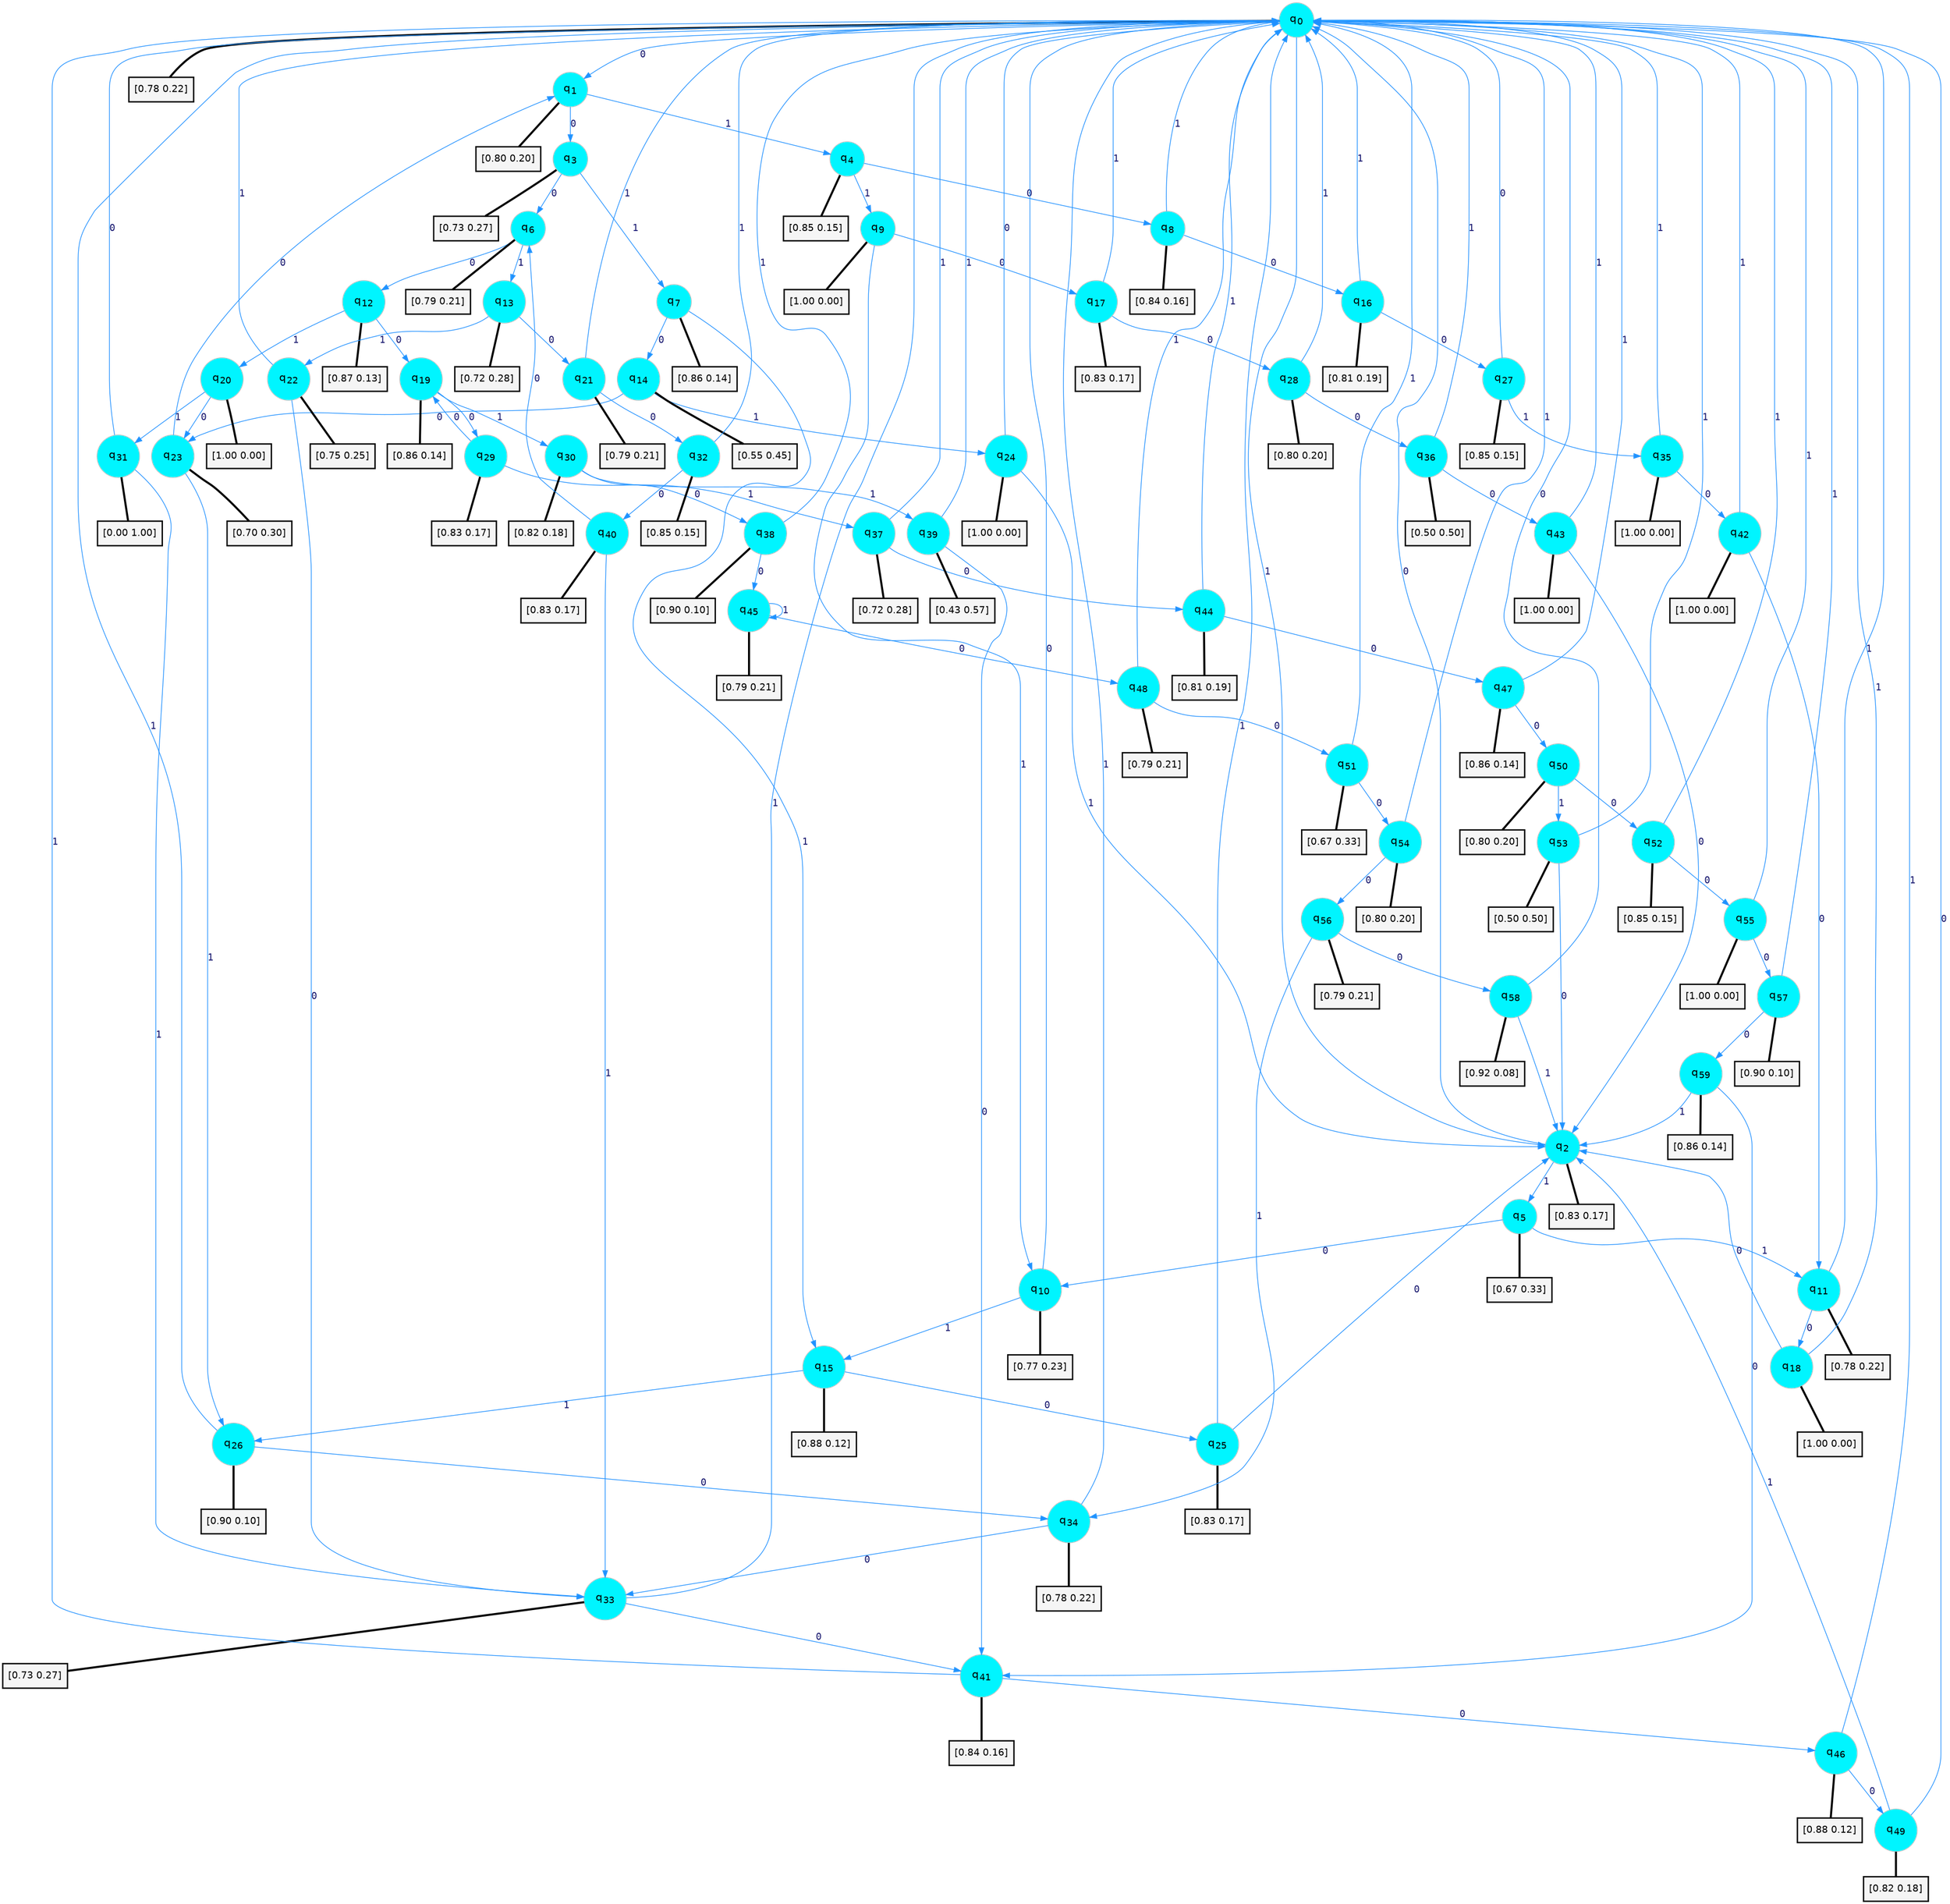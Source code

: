 digraph G {
graph [
bgcolor=transparent, dpi=300, rankdir=TD, size="40,25"];
node [
color=gray, fillcolor=turquoise1, fontcolor=black, fontname=Helvetica, fontsize=16, fontweight=bold, shape=circle, style=filled];
edge [
arrowsize=1, color=dodgerblue1, fontcolor=midnightblue, fontname=courier, fontweight=bold, penwidth=1, style=solid, weight=20];
0[label=<q<SUB>0</SUB>>];
1[label=<q<SUB>1</SUB>>];
2[label=<q<SUB>2</SUB>>];
3[label=<q<SUB>3</SUB>>];
4[label=<q<SUB>4</SUB>>];
5[label=<q<SUB>5</SUB>>];
6[label=<q<SUB>6</SUB>>];
7[label=<q<SUB>7</SUB>>];
8[label=<q<SUB>8</SUB>>];
9[label=<q<SUB>9</SUB>>];
10[label=<q<SUB>10</SUB>>];
11[label=<q<SUB>11</SUB>>];
12[label=<q<SUB>12</SUB>>];
13[label=<q<SUB>13</SUB>>];
14[label=<q<SUB>14</SUB>>];
15[label=<q<SUB>15</SUB>>];
16[label=<q<SUB>16</SUB>>];
17[label=<q<SUB>17</SUB>>];
18[label=<q<SUB>18</SUB>>];
19[label=<q<SUB>19</SUB>>];
20[label=<q<SUB>20</SUB>>];
21[label=<q<SUB>21</SUB>>];
22[label=<q<SUB>22</SUB>>];
23[label=<q<SUB>23</SUB>>];
24[label=<q<SUB>24</SUB>>];
25[label=<q<SUB>25</SUB>>];
26[label=<q<SUB>26</SUB>>];
27[label=<q<SUB>27</SUB>>];
28[label=<q<SUB>28</SUB>>];
29[label=<q<SUB>29</SUB>>];
30[label=<q<SUB>30</SUB>>];
31[label=<q<SUB>31</SUB>>];
32[label=<q<SUB>32</SUB>>];
33[label=<q<SUB>33</SUB>>];
34[label=<q<SUB>34</SUB>>];
35[label=<q<SUB>35</SUB>>];
36[label=<q<SUB>36</SUB>>];
37[label=<q<SUB>37</SUB>>];
38[label=<q<SUB>38</SUB>>];
39[label=<q<SUB>39</SUB>>];
40[label=<q<SUB>40</SUB>>];
41[label=<q<SUB>41</SUB>>];
42[label=<q<SUB>42</SUB>>];
43[label=<q<SUB>43</SUB>>];
44[label=<q<SUB>44</SUB>>];
45[label=<q<SUB>45</SUB>>];
46[label=<q<SUB>46</SUB>>];
47[label=<q<SUB>47</SUB>>];
48[label=<q<SUB>48</SUB>>];
49[label=<q<SUB>49</SUB>>];
50[label=<q<SUB>50</SUB>>];
51[label=<q<SUB>51</SUB>>];
52[label=<q<SUB>52</SUB>>];
53[label=<q<SUB>53</SUB>>];
54[label=<q<SUB>54</SUB>>];
55[label=<q<SUB>55</SUB>>];
56[label=<q<SUB>56</SUB>>];
57[label=<q<SUB>57</SUB>>];
58[label=<q<SUB>58</SUB>>];
59[label=<q<SUB>59</SUB>>];
60[label="[0.78 0.22]", shape=box,fontcolor=black, fontname=Helvetica, fontsize=14, penwidth=2, fillcolor=whitesmoke,color=black];
61[label="[0.80 0.20]", shape=box,fontcolor=black, fontname=Helvetica, fontsize=14, penwidth=2, fillcolor=whitesmoke,color=black];
62[label="[0.83 0.17]", shape=box,fontcolor=black, fontname=Helvetica, fontsize=14, penwidth=2, fillcolor=whitesmoke,color=black];
63[label="[0.73 0.27]", shape=box,fontcolor=black, fontname=Helvetica, fontsize=14, penwidth=2, fillcolor=whitesmoke,color=black];
64[label="[0.85 0.15]", shape=box,fontcolor=black, fontname=Helvetica, fontsize=14, penwidth=2, fillcolor=whitesmoke,color=black];
65[label="[0.67 0.33]", shape=box,fontcolor=black, fontname=Helvetica, fontsize=14, penwidth=2, fillcolor=whitesmoke,color=black];
66[label="[0.79 0.21]", shape=box,fontcolor=black, fontname=Helvetica, fontsize=14, penwidth=2, fillcolor=whitesmoke,color=black];
67[label="[0.86 0.14]", shape=box,fontcolor=black, fontname=Helvetica, fontsize=14, penwidth=2, fillcolor=whitesmoke,color=black];
68[label="[0.84 0.16]", shape=box,fontcolor=black, fontname=Helvetica, fontsize=14, penwidth=2, fillcolor=whitesmoke,color=black];
69[label="[1.00 0.00]", shape=box,fontcolor=black, fontname=Helvetica, fontsize=14, penwidth=2, fillcolor=whitesmoke,color=black];
70[label="[0.77 0.23]", shape=box,fontcolor=black, fontname=Helvetica, fontsize=14, penwidth=2, fillcolor=whitesmoke,color=black];
71[label="[0.78 0.22]", shape=box,fontcolor=black, fontname=Helvetica, fontsize=14, penwidth=2, fillcolor=whitesmoke,color=black];
72[label="[0.87 0.13]", shape=box,fontcolor=black, fontname=Helvetica, fontsize=14, penwidth=2, fillcolor=whitesmoke,color=black];
73[label="[0.72 0.28]", shape=box,fontcolor=black, fontname=Helvetica, fontsize=14, penwidth=2, fillcolor=whitesmoke,color=black];
74[label="[0.55 0.45]", shape=box,fontcolor=black, fontname=Helvetica, fontsize=14, penwidth=2, fillcolor=whitesmoke,color=black];
75[label="[0.88 0.12]", shape=box,fontcolor=black, fontname=Helvetica, fontsize=14, penwidth=2, fillcolor=whitesmoke,color=black];
76[label="[0.81 0.19]", shape=box,fontcolor=black, fontname=Helvetica, fontsize=14, penwidth=2, fillcolor=whitesmoke,color=black];
77[label="[0.83 0.17]", shape=box,fontcolor=black, fontname=Helvetica, fontsize=14, penwidth=2, fillcolor=whitesmoke,color=black];
78[label="[1.00 0.00]", shape=box,fontcolor=black, fontname=Helvetica, fontsize=14, penwidth=2, fillcolor=whitesmoke,color=black];
79[label="[0.86 0.14]", shape=box,fontcolor=black, fontname=Helvetica, fontsize=14, penwidth=2, fillcolor=whitesmoke,color=black];
80[label="[1.00 0.00]", shape=box,fontcolor=black, fontname=Helvetica, fontsize=14, penwidth=2, fillcolor=whitesmoke,color=black];
81[label="[0.79 0.21]", shape=box,fontcolor=black, fontname=Helvetica, fontsize=14, penwidth=2, fillcolor=whitesmoke,color=black];
82[label="[0.75 0.25]", shape=box,fontcolor=black, fontname=Helvetica, fontsize=14, penwidth=2, fillcolor=whitesmoke,color=black];
83[label="[0.70 0.30]", shape=box,fontcolor=black, fontname=Helvetica, fontsize=14, penwidth=2, fillcolor=whitesmoke,color=black];
84[label="[1.00 0.00]", shape=box,fontcolor=black, fontname=Helvetica, fontsize=14, penwidth=2, fillcolor=whitesmoke,color=black];
85[label="[0.83 0.17]", shape=box,fontcolor=black, fontname=Helvetica, fontsize=14, penwidth=2, fillcolor=whitesmoke,color=black];
86[label="[0.90 0.10]", shape=box,fontcolor=black, fontname=Helvetica, fontsize=14, penwidth=2, fillcolor=whitesmoke,color=black];
87[label="[0.85 0.15]", shape=box,fontcolor=black, fontname=Helvetica, fontsize=14, penwidth=2, fillcolor=whitesmoke,color=black];
88[label="[0.80 0.20]", shape=box,fontcolor=black, fontname=Helvetica, fontsize=14, penwidth=2, fillcolor=whitesmoke,color=black];
89[label="[0.83 0.17]", shape=box,fontcolor=black, fontname=Helvetica, fontsize=14, penwidth=2, fillcolor=whitesmoke,color=black];
90[label="[0.82 0.18]", shape=box,fontcolor=black, fontname=Helvetica, fontsize=14, penwidth=2, fillcolor=whitesmoke,color=black];
91[label="[0.00 1.00]", shape=box,fontcolor=black, fontname=Helvetica, fontsize=14, penwidth=2, fillcolor=whitesmoke,color=black];
92[label="[0.85 0.15]", shape=box,fontcolor=black, fontname=Helvetica, fontsize=14, penwidth=2, fillcolor=whitesmoke,color=black];
93[label="[0.73 0.27]", shape=box,fontcolor=black, fontname=Helvetica, fontsize=14, penwidth=2, fillcolor=whitesmoke,color=black];
94[label="[0.78 0.22]", shape=box,fontcolor=black, fontname=Helvetica, fontsize=14, penwidth=2, fillcolor=whitesmoke,color=black];
95[label="[1.00 0.00]", shape=box,fontcolor=black, fontname=Helvetica, fontsize=14, penwidth=2, fillcolor=whitesmoke,color=black];
96[label="[0.50 0.50]", shape=box,fontcolor=black, fontname=Helvetica, fontsize=14, penwidth=2, fillcolor=whitesmoke,color=black];
97[label="[0.72 0.28]", shape=box,fontcolor=black, fontname=Helvetica, fontsize=14, penwidth=2, fillcolor=whitesmoke,color=black];
98[label="[0.90 0.10]", shape=box,fontcolor=black, fontname=Helvetica, fontsize=14, penwidth=2, fillcolor=whitesmoke,color=black];
99[label="[0.43 0.57]", shape=box,fontcolor=black, fontname=Helvetica, fontsize=14, penwidth=2, fillcolor=whitesmoke,color=black];
100[label="[0.83 0.17]", shape=box,fontcolor=black, fontname=Helvetica, fontsize=14, penwidth=2, fillcolor=whitesmoke,color=black];
101[label="[0.84 0.16]", shape=box,fontcolor=black, fontname=Helvetica, fontsize=14, penwidth=2, fillcolor=whitesmoke,color=black];
102[label="[1.00 0.00]", shape=box,fontcolor=black, fontname=Helvetica, fontsize=14, penwidth=2, fillcolor=whitesmoke,color=black];
103[label="[1.00 0.00]", shape=box,fontcolor=black, fontname=Helvetica, fontsize=14, penwidth=2, fillcolor=whitesmoke,color=black];
104[label="[0.81 0.19]", shape=box,fontcolor=black, fontname=Helvetica, fontsize=14, penwidth=2, fillcolor=whitesmoke,color=black];
105[label="[0.79 0.21]", shape=box,fontcolor=black, fontname=Helvetica, fontsize=14, penwidth=2, fillcolor=whitesmoke,color=black];
106[label="[0.88 0.12]", shape=box,fontcolor=black, fontname=Helvetica, fontsize=14, penwidth=2, fillcolor=whitesmoke,color=black];
107[label="[0.86 0.14]", shape=box,fontcolor=black, fontname=Helvetica, fontsize=14, penwidth=2, fillcolor=whitesmoke,color=black];
108[label="[0.79 0.21]", shape=box,fontcolor=black, fontname=Helvetica, fontsize=14, penwidth=2, fillcolor=whitesmoke,color=black];
109[label="[0.82 0.18]", shape=box,fontcolor=black, fontname=Helvetica, fontsize=14, penwidth=2, fillcolor=whitesmoke,color=black];
110[label="[0.80 0.20]", shape=box,fontcolor=black, fontname=Helvetica, fontsize=14, penwidth=2, fillcolor=whitesmoke,color=black];
111[label="[0.67 0.33]", shape=box,fontcolor=black, fontname=Helvetica, fontsize=14, penwidth=2, fillcolor=whitesmoke,color=black];
112[label="[0.85 0.15]", shape=box,fontcolor=black, fontname=Helvetica, fontsize=14, penwidth=2, fillcolor=whitesmoke,color=black];
113[label="[0.50 0.50]", shape=box,fontcolor=black, fontname=Helvetica, fontsize=14, penwidth=2, fillcolor=whitesmoke,color=black];
114[label="[0.80 0.20]", shape=box,fontcolor=black, fontname=Helvetica, fontsize=14, penwidth=2, fillcolor=whitesmoke,color=black];
115[label="[1.00 0.00]", shape=box,fontcolor=black, fontname=Helvetica, fontsize=14, penwidth=2, fillcolor=whitesmoke,color=black];
116[label="[0.79 0.21]", shape=box,fontcolor=black, fontname=Helvetica, fontsize=14, penwidth=2, fillcolor=whitesmoke,color=black];
117[label="[0.90 0.10]", shape=box,fontcolor=black, fontname=Helvetica, fontsize=14, penwidth=2, fillcolor=whitesmoke,color=black];
118[label="[0.92 0.08]", shape=box,fontcolor=black, fontname=Helvetica, fontsize=14, penwidth=2, fillcolor=whitesmoke,color=black];
119[label="[0.86 0.14]", shape=box,fontcolor=black, fontname=Helvetica, fontsize=14, penwidth=2, fillcolor=whitesmoke,color=black];
0->1 [label=0];
0->2 [label=1];
0->60 [arrowhead=none, penwidth=3,color=black];
1->3 [label=0];
1->4 [label=1];
1->61 [arrowhead=none, penwidth=3,color=black];
2->0 [label=0];
2->5 [label=1];
2->62 [arrowhead=none, penwidth=3,color=black];
3->6 [label=0];
3->7 [label=1];
3->63 [arrowhead=none, penwidth=3,color=black];
4->8 [label=0];
4->9 [label=1];
4->64 [arrowhead=none, penwidth=3,color=black];
5->10 [label=0];
5->11 [label=1];
5->65 [arrowhead=none, penwidth=3,color=black];
6->12 [label=0];
6->13 [label=1];
6->66 [arrowhead=none, penwidth=3,color=black];
7->14 [label=0];
7->15 [label=1];
7->67 [arrowhead=none, penwidth=3,color=black];
8->16 [label=0];
8->0 [label=1];
8->68 [arrowhead=none, penwidth=3,color=black];
9->17 [label=0];
9->10 [label=1];
9->69 [arrowhead=none, penwidth=3,color=black];
10->0 [label=0];
10->15 [label=1];
10->70 [arrowhead=none, penwidth=3,color=black];
11->18 [label=0];
11->0 [label=1];
11->71 [arrowhead=none, penwidth=3,color=black];
12->19 [label=0];
12->20 [label=1];
12->72 [arrowhead=none, penwidth=3,color=black];
13->21 [label=0];
13->22 [label=1];
13->73 [arrowhead=none, penwidth=3,color=black];
14->23 [label=0];
14->24 [label=1];
14->74 [arrowhead=none, penwidth=3,color=black];
15->25 [label=0];
15->26 [label=1];
15->75 [arrowhead=none, penwidth=3,color=black];
16->27 [label=0];
16->0 [label=1];
16->76 [arrowhead=none, penwidth=3,color=black];
17->28 [label=0];
17->0 [label=1];
17->77 [arrowhead=none, penwidth=3,color=black];
18->2 [label=0];
18->0 [label=1];
18->78 [arrowhead=none, penwidth=3,color=black];
19->29 [label=0];
19->30 [label=1];
19->79 [arrowhead=none, penwidth=3,color=black];
20->23 [label=0];
20->31 [label=1];
20->80 [arrowhead=none, penwidth=3,color=black];
21->32 [label=0];
21->0 [label=1];
21->81 [arrowhead=none, penwidth=3,color=black];
22->33 [label=0];
22->0 [label=1];
22->82 [arrowhead=none, penwidth=3,color=black];
23->1 [label=0];
23->26 [label=1];
23->83 [arrowhead=none, penwidth=3,color=black];
24->0 [label=0];
24->2 [label=1];
24->84 [arrowhead=none, penwidth=3,color=black];
25->2 [label=0];
25->0 [label=1];
25->85 [arrowhead=none, penwidth=3,color=black];
26->34 [label=0];
26->0 [label=1];
26->86 [arrowhead=none, penwidth=3,color=black];
27->0 [label=0];
27->35 [label=1];
27->87 [arrowhead=none, penwidth=3,color=black];
28->36 [label=0];
28->0 [label=1];
28->88 [arrowhead=none, penwidth=3,color=black];
29->19 [label=0];
29->37 [label=1];
29->89 [arrowhead=none, penwidth=3,color=black];
30->38 [label=0];
30->39 [label=1];
30->90 [arrowhead=none, penwidth=3,color=black];
31->0 [label=0];
31->33 [label=1];
31->91 [arrowhead=none, penwidth=3,color=black];
32->40 [label=0];
32->0 [label=1];
32->92 [arrowhead=none, penwidth=3,color=black];
33->41 [label=0];
33->0 [label=1];
33->93 [arrowhead=none, penwidth=3,color=black];
34->33 [label=0];
34->0 [label=1];
34->94 [arrowhead=none, penwidth=3,color=black];
35->42 [label=0];
35->0 [label=1];
35->95 [arrowhead=none, penwidth=3,color=black];
36->43 [label=0];
36->0 [label=1];
36->96 [arrowhead=none, penwidth=3,color=black];
37->44 [label=0];
37->0 [label=1];
37->97 [arrowhead=none, penwidth=3,color=black];
38->45 [label=0];
38->0 [label=1];
38->98 [arrowhead=none, penwidth=3,color=black];
39->41 [label=0];
39->0 [label=1];
39->99 [arrowhead=none, penwidth=3,color=black];
40->6 [label=0];
40->33 [label=1];
40->100 [arrowhead=none, penwidth=3,color=black];
41->46 [label=0];
41->0 [label=1];
41->101 [arrowhead=none, penwidth=3,color=black];
42->11 [label=0];
42->0 [label=1];
42->102 [arrowhead=none, penwidth=3,color=black];
43->2 [label=0];
43->0 [label=1];
43->103 [arrowhead=none, penwidth=3,color=black];
44->47 [label=0];
44->0 [label=1];
44->104 [arrowhead=none, penwidth=3,color=black];
45->48 [label=0];
45->45 [label=1];
45->105 [arrowhead=none, penwidth=3,color=black];
46->49 [label=0];
46->0 [label=1];
46->106 [arrowhead=none, penwidth=3,color=black];
47->50 [label=0];
47->0 [label=1];
47->107 [arrowhead=none, penwidth=3,color=black];
48->51 [label=0];
48->0 [label=1];
48->108 [arrowhead=none, penwidth=3,color=black];
49->0 [label=0];
49->2 [label=1];
49->109 [arrowhead=none, penwidth=3,color=black];
50->52 [label=0];
50->53 [label=1];
50->110 [arrowhead=none, penwidth=3,color=black];
51->54 [label=0];
51->0 [label=1];
51->111 [arrowhead=none, penwidth=3,color=black];
52->55 [label=0];
52->0 [label=1];
52->112 [arrowhead=none, penwidth=3,color=black];
53->2 [label=0];
53->0 [label=1];
53->113 [arrowhead=none, penwidth=3,color=black];
54->56 [label=0];
54->0 [label=1];
54->114 [arrowhead=none, penwidth=3,color=black];
55->57 [label=0];
55->0 [label=1];
55->115 [arrowhead=none, penwidth=3,color=black];
56->58 [label=0];
56->34 [label=1];
56->116 [arrowhead=none, penwidth=3,color=black];
57->59 [label=0];
57->0 [label=1];
57->117 [arrowhead=none, penwidth=3,color=black];
58->0 [label=0];
58->2 [label=1];
58->118 [arrowhead=none, penwidth=3,color=black];
59->41 [label=0];
59->2 [label=1];
59->119 [arrowhead=none, penwidth=3,color=black];
}
